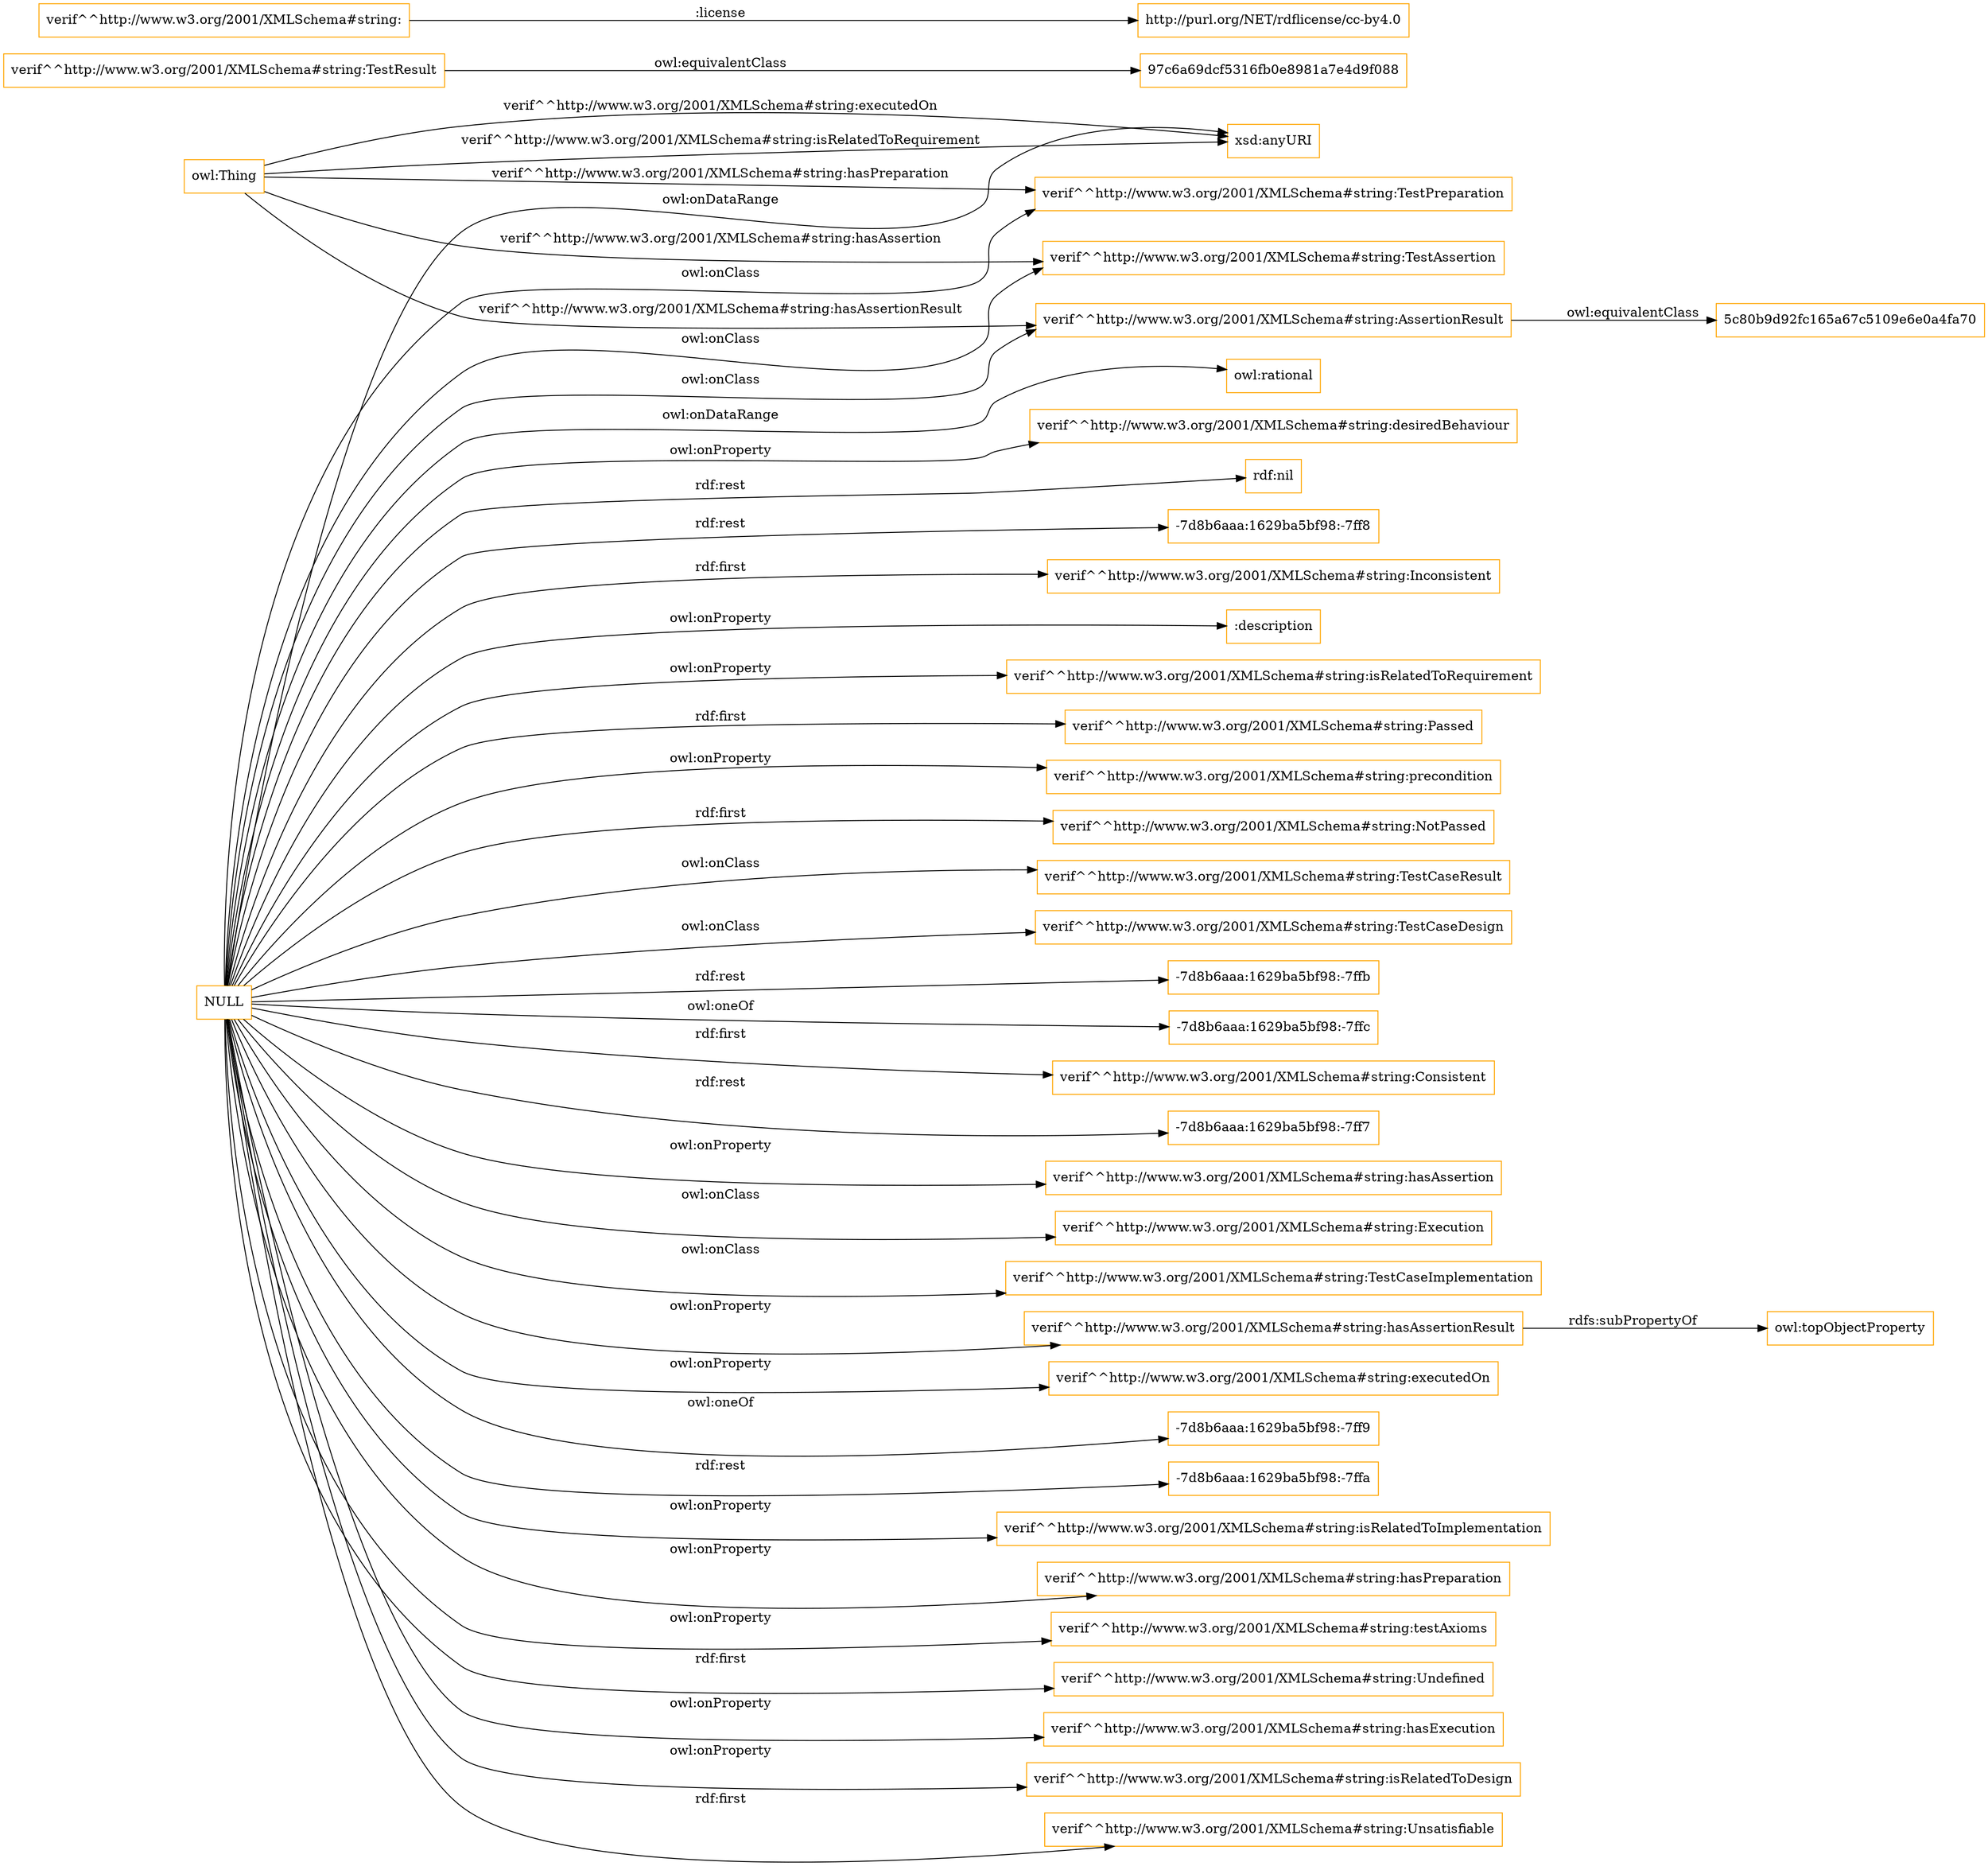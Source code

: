 digraph ar2dtool_diagram { 
rankdir=LR;
size="1501"
node [shape = rectangle, color="orange"]; "verif^^http://www.w3.org/2001/XMLSchema#string:TestCaseResult" "verif^^http://www.w3.org/2001/XMLSchema#string:TestCaseDesign" "97c6a69dcf5316fb0e8981a7e4d9f088" "verif^^http://www.w3.org/2001/XMLSchema#string:TestAssertion" "verif^^http://www.w3.org/2001/XMLSchema#string:Execution" "verif^^http://www.w3.org/2001/XMLSchema#string:TestPreparation" "verif^^http://www.w3.org/2001/XMLSchema#string:TestCaseImplementation" "5c80b9d92fc165a67c5109e6e0a4fa70" "verif^^http://www.w3.org/2001/XMLSchema#string:TestResult" "verif^^http://www.w3.org/2001/XMLSchema#string:AssertionResult" ; /*classes style*/
	"verif^^http://www.w3.org/2001/XMLSchema#string:TestResult" -> "97c6a69dcf5316fb0e8981a7e4d9f088" [ label = "owl:equivalentClass" ];
	"verif^^http://www.w3.org/2001/XMLSchema#string:AssertionResult" -> "5c80b9d92fc165a67c5109e6e0a4fa70" [ label = "owl:equivalentClass" ];
	"NULL" -> "verif^^http://www.w3.org/2001/XMLSchema#string:hasAssertionResult" [ label = "owl:onProperty" ];
	"NULL" -> "verif^^http://www.w3.org/2001/XMLSchema#string:TestAssertion" [ label = "owl:onClass" ];
	"NULL" -> "verif^^http://www.w3.org/2001/XMLSchema#string:executedOn" [ label = "owl:onProperty" ];
	"NULL" -> "-7d8b6aaa:1629ba5bf98:-7ff9" [ label = "owl:oneOf" ];
	"NULL" -> "-7d8b6aaa:1629ba5bf98:-7ffa" [ label = "rdf:rest" ];
	"NULL" -> "verif^^http://www.w3.org/2001/XMLSchema#string:isRelatedToImplementation" [ label = "owl:onProperty" ];
	"NULL" -> "verif^^http://www.w3.org/2001/XMLSchema#string:hasPreparation" [ label = "owl:onProperty" ];
	"NULL" -> "verif^^http://www.w3.org/2001/XMLSchema#string:testAxioms" [ label = "owl:onProperty" ];
	"NULL" -> "verif^^http://www.w3.org/2001/XMLSchema#string:TestPreparation" [ label = "owl:onClass" ];
	"NULL" -> "verif^^http://www.w3.org/2001/XMLSchema#string:Undefined" [ label = "rdf:first" ];
	"NULL" -> "verif^^http://www.w3.org/2001/XMLSchema#string:hasExecution" [ label = "owl:onProperty" ];
	"NULL" -> "verif^^http://www.w3.org/2001/XMLSchema#string:Execution" [ label = "owl:onClass" ];
	"NULL" -> "verif^^http://www.w3.org/2001/XMLSchema#string:isRelatedToDesign" [ label = "owl:onProperty" ];
	"NULL" -> "verif^^http://www.w3.org/2001/XMLSchema#string:TestCaseImplementation" [ label = "owl:onClass" ];
	"NULL" -> "verif^^http://www.w3.org/2001/XMLSchema#string:Unsatisfiable" [ label = "rdf:first" ];
	"NULL" -> "owl:rational" [ label = "owl:onDataRange" ];
	"NULL" -> "verif^^http://www.w3.org/2001/XMLSchema#string:desiredBehaviour" [ label = "owl:onProperty" ];
	"NULL" -> "rdf:nil" [ label = "rdf:rest" ];
	"NULL" -> "-7d8b6aaa:1629ba5bf98:-7ff8" [ label = "rdf:rest" ];
	"NULL" -> "verif^^http://www.w3.org/2001/XMLSchema#string:Inconsistent" [ label = "rdf:first" ];
	"NULL" -> ":description" [ label = "owl:onProperty" ];
	"NULL" -> "verif^^http://www.w3.org/2001/XMLSchema#string:isRelatedToRequirement" [ label = "owl:onProperty" ];
	"NULL" -> "verif^^http://www.w3.org/2001/XMLSchema#string:Passed" [ label = "rdf:first" ];
	"NULL" -> "verif^^http://www.w3.org/2001/XMLSchema#string:AssertionResult" [ label = "owl:onClass" ];
	"NULL" -> "verif^^http://www.w3.org/2001/XMLSchema#string:precondition" [ label = "owl:onProperty" ];
	"NULL" -> "verif^^http://www.w3.org/2001/XMLSchema#string:NotPassed" [ label = "rdf:first" ];
	"NULL" -> "-7d8b6aaa:1629ba5bf98:-7ffb" [ label = "rdf:rest" ];
	"NULL" -> "-7d8b6aaa:1629ba5bf98:-7ffc" [ label = "owl:oneOf" ];
	"NULL" -> "xsd:anyURI" [ label = "owl:onDataRange" ];
	"NULL" -> "verif^^http://www.w3.org/2001/XMLSchema#string:Consistent" [ label = "rdf:first" ];
	"NULL" -> "-7d8b6aaa:1629ba5bf98:-7ff7" [ label = "rdf:rest" ];
	"NULL" -> "verif^^http://www.w3.org/2001/XMLSchema#string:TestCaseDesign" [ label = "owl:onClass" ];
	"NULL" -> "verif^^http://www.w3.org/2001/XMLSchema#string:TestCaseResult" [ label = "owl:onClass" ];
	"NULL" -> "verif^^http://www.w3.org/2001/XMLSchema#string:hasAssertion" [ label = "owl:onProperty" ];
	"verif^^http://www.w3.org/2001/XMLSchema#string:hasAssertionResult" -> "owl:topObjectProperty" [ label = "rdfs:subPropertyOf" ];
	"verif^^http://www.w3.org/2001/XMLSchema#string:" -> "http://purl.org/NET/rdflicense/cc-by4.0" [ label = ":license" ];
	"owl:Thing" -> "verif^^http://www.w3.org/2001/XMLSchema#string:TestAssertion" [ label = "verif^^http://www.w3.org/2001/XMLSchema#string:hasAssertion" ];
	"owl:Thing" -> "verif^^http://www.w3.org/2001/XMLSchema#string:AssertionResult" [ label = "verif^^http://www.w3.org/2001/XMLSchema#string:hasAssertionResult" ];
	"owl:Thing" -> "xsd:anyURI" [ label = "verif^^http://www.w3.org/2001/XMLSchema#string:executedOn" ];
	"owl:Thing" -> "xsd:anyURI" [ label = "verif^^http://www.w3.org/2001/XMLSchema#string:isRelatedToRequirement" ];
	"owl:Thing" -> "verif^^http://www.w3.org/2001/XMLSchema#string:TestPreparation" [ label = "verif^^http://www.w3.org/2001/XMLSchema#string:hasPreparation" ];

}
